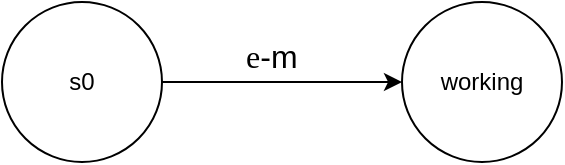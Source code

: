 <mxfile version="15.2.9" type="device"><diagram id="ttgvD-r_tBOTW-rQ3YW1" name="Page-1"><mxGraphModel dx="1038" dy="489" grid="1" gridSize="10" guides="1" tooltips="1" connect="1" arrows="1" fold="1" page="1" pageScale="1" pageWidth="827" pageHeight="1169" math="0" shadow="0"><root><mxCell id="0"/><mxCell id="1" parent="0"/><mxCell id="5VZNS8eA8nr3ofAGg1Rq-1" value="" style="ellipse;whiteSpace=wrap;html=1;aspect=fixed;" vertex="1" parent="1"><mxGeometry x="80" y="160" width="80" height="80" as="geometry"/></mxCell><mxCell id="5VZNS8eA8nr3ofAGg1Rq-2" value="" style="ellipse;whiteSpace=wrap;html=1;aspect=fixed;" vertex="1" parent="1"><mxGeometry x="280" y="160" width="80" height="80" as="geometry"/></mxCell><mxCell id="5VZNS8eA8nr3ofAGg1Rq-5" value="s0" style="text;html=1;strokeColor=none;fillColor=none;align=center;verticalAlign=middle;whiteSpace=wrap;rounded=0;" vertex="1" parent="1"><mxGeometry x="100" y="190" width="40" height="20" as="geometry"/></mxCell><mxCell id="5VZNS8eA8nr3ofAGg1Rq-6" value="working" style="text;html=1;strokeColor=none;fillColor=none;align=center;verticalAlign=middle;whiteSpace=wrap;rounded=0;" vertex="1" parent="1"><mxGeometry x="300" y="190" width="40" height="20" as="geometry"/></mxCell><mxCell id="5VZNS8eA8nr3ofAGg1Rq-8" value="" style="endArrow=classic;html=1;exitX=1;exitY=0.5;exitDx=0;exitDy=0;entryX=0;entryY=0.5;entryDx=0;entryDy=0;" edge="1" parent="1" source="5VZNS8eA8nr3ofAGg1Rq-1" target="5VZNS8eA8nr3ofAGg1Rq-2"><mxGeometry width="50" height="50" relative="1" as="geometry"><mxPoint x="390" y="310" as="sourcePoint"/><mxPoint x="440" y="260" as="targetPoint"/></mxGeometry></mxCell><mxCell id="5VZNS8eA8nr3ofAGg1Rq-16" value="&lt;p class=&quot;MsoNormal&quot;&gt;&lt;span style=&quot;font-size: 12.0pt ; line-height: 107% ; font-family: &amp;quot;symbol&amp;quot;&quot;&gt;&lt;span&gt;e&lt;/span&gt;&lt;/span&gt;&lt;span style=&quot;font-size: 12.0pt ; line-height: 107%&quot;&gt;-m&lt;/span&gt;&lt;/p&gt;" style="text;whiteSpace=wrap;html=1;" vertex="1" parent="1"><mxGeometry x="200" y="160" width="50" height="60" as="geometry"/></mxCell></root></mxGraphModel></diagram></mxfile>